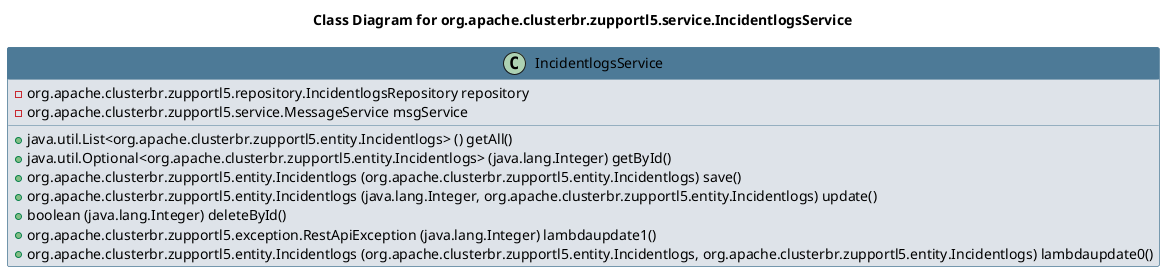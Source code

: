 @startuml 
skinparam class { 
 BackgroundColor #DEE3E9 
 ArrowColor #4D7A97 
 BorderColor #4D7A97 
}
left to right direction 
title Class Diagram for org.apache.clusterbr.zupportl5.service.IncidentlogsService
skinparam titleBackgroundColor White
skinparam classHeaderBackgroundColor #4D7A97 
skinparam stereotypeCBackgroundColor #F8981D 

class IncidentlogsService {
 - org.apache.clusterbr.zupportl5.repository.IncidentlogsRepository repository
 - org.apache.clusterbr.zupportl5.service.MessageService msgService
 + java.util.List<org.apache.clusterbr.zupportl5.entity.Incidentlogs> () getAll()
 + java.util.Optional<org.apache.clusterbr.zupportl5.entity.Incidentlogs> (java.lang.Integer) getById()
 + org.apache.clusterbr.zupportl5.entity.Incidentlogs (org.apache.clusterbr.zupportl5.entity.Incidentlogs) save()
 + org.apache.clusterbr.zupportl5.entity.Incidentlogs (java.lang.Integer, org.apache.clusterbr.zupportl5.entity.Incidentlogs) update()
 + boolean (java.lang.Integer) deleteById()
 + org.apache.clusterbr.zupportl5.exception.RestApiException (java.lang.Integer) lambdaupdate1()
 + org.apache.clusterbr.zupportl5.entity.Incidentlogs (org.apache.clusterbr.zupportl5.entity.Incidentlogs, org.apache.clusterbr.zupportl5.entity.Incidentlogs) lambdaupdate0()
}
@enduml